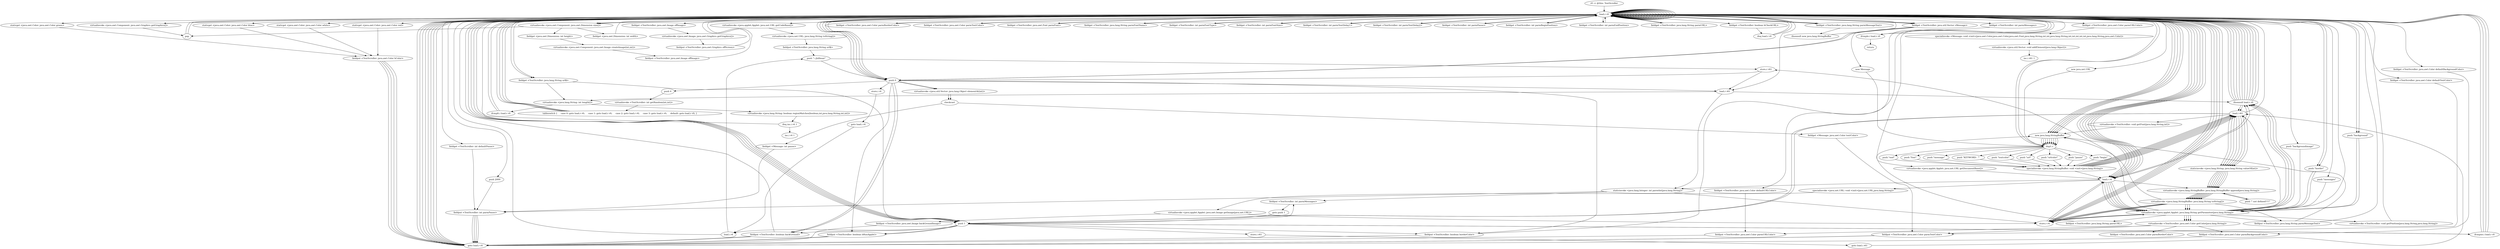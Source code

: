 digraph "" {
    "r0 := @this: TextScroller"
    "load.r r0"
    "r0 := @this: TextScroller"->"load.r r0";
    "virtualinvoke <java.awt.Component: java.awt.Graphics getGraphics()>"
    "load.r r0"->"virtualinvoke <java.awt.Component: java.awt.Graphics getGraphics()>";
    "pop"
    "virtualinvoke <java.awt.Component: java.awt.Graphics getGraphics()>"->"pop";
    "pop"->"load.r r0";
    "virtualinvoke <java.awt.Component: java.awt.Dimension size()>"
    "load.r r0"->"virtualinvoke <java.awt.Component: java.awt.Dimension size()>";
    "virtualinvoke <java.awt.Component: java.awt.Dimension size()>"->"pop";
    "pop"->"load.r r0";
    "load.r r0"->"load.r r0";
    "load.r r0"->"load.r r0";
    "load.r r0"->"virtualinvoke <java.awt.Component: java.awt.Dimension size()>";
    "fieldget <java.awt.Dimension: int width>"
    "virtualinvoke <java.awt.Component: java.awt.Dimension size()>"->"fieldget <java.awt.Dimension: int width>";
    "fieldget <java.awt.Dimension: int width>"->"load.r r0";
    "load.r r0"->"virtualinvoke <java.awt.Component: java.awt.Dimension size()>";
    "fieldget <java.awt.Dimension: int height>"
    "virtualinvoke <java.awt.Component: java.awt.Dimension size()>"->"fieldget <java.awt.Dimension: int height>";
    "virtualinvoke <java.awt.Component: java.awt.Image createImage(int,int)>"
    "fieldget <java.awt.Dimension: int height>"->"virtualinvoke <java.awt.Component: java.awt.Image createImage(int,int)>";
    "fieldput <TextScroller: java.awt.Image offImage>"
    "virtualinvoke <java.awt.Component: java.awt.Image createImage(int,int)>"->"fieldput <TextScroller: java.awt.Image offImage>";
    "fieldput <TextScroller: java.awt.Image offImage>"->"load.r r0";
    "load.r r0"->"load.r r0";
    "fieldget <TextScroller: java.awt.Image offImage>"
    "load.r r0"->"fieldget <TextScroller: java.awt.Image offImage>";
    "virtualinvoke <java.awt.Image: java.awt.Graphics getGraphics()>"
    "fieldget <TextScroller: java.awt.Image offImage>"->"virtualinvoke <java.awt.Image: java.awt.Graphics getGraphics()>";
    "fieldput <TextScroller: java.awt.Graphics offScreen>"
    "virtualinvoke <java.awt.Image: java.awt.Graphics getGraphics()>"->"fieldput <TextScroller: java.awt.Graphics offScreen>";
    "fieldput <TextScroller: java.awt.Graphics offScreen>"->"load.r r0";
    "fieldget <TextScroller: boolean bCheckURL>"
    "load.r r0"->"fieldget <TextScroller: boolean bCheckURL>";
    "ifeq load.r r0"
    "fieldget <TextScroller: boolean bCheckURL>"->"ifeq load.r r0";
    "ifeq load.r r0"->"load.r r0";
    "load.r r0"->"load.r r0";
    "virtualinvoke <java.applet.Applet: java.net.URL getCodeBase()>"
    "load.r r0"->"virtualinvoke <java.applet.Applet: java.net.URL getCodeBase()>";
    "virtualinvoke <java.net.URL: java.lang.String toString()>"
    "virtualinvoke <java.applet.Applet: java.net.URL getCodeBase()>"->"virtualinvoke <java.net.URL: java.lang.String toString()>";
    "fieldput <TextScroller: java.lang.String url$>"
    "virtualinvoke <java.net.URL: java.lang.String toString()>"->"fieldput <TextScroller: java.lang.String url$>";
    "push \"~jhillman\""
    "fieldput <TextScroller: java.lang.String url$>"->"push \"~jhillman\"";
    "store.r r61"
    "push \"~jhillman\""->"store.r r61";
    "push 0"
    "store.r r61"->"push 0";
    "store.i r4"
    "push 0"->"store.i r4";
    "goto load.i r4"
    "store.i r4"->"goto load.i r4";
    "load.i r4"
    "goto load.i r4"->"load.i r4";
    "load.i r4"->"load.r r0";
    "fieldget <TextScroller: java.lang.String url$>"
    "load.r r0"->"fieldget <TextScroller: java.lang.String url$>";
    "virtualinvoke <java.lang.String: int length()>"
    "fieldget <TextScroller: java.lang.String url$>"->"virtualinvoke <java.lang.String: int length()>";
    "ifcmplt.i load.r r0"
    "virtualinvoke <java.lang.String: int length()>"->"ifcmplt.i load.r r0";
    "ifcmplt.i load.r r0"->"load.r r0";
    "load.r r0"->"push 0";
    "fieldput <TextScroller: boolean bRunApplet>"
    "push 0"->"fieldput <TextScroller: boolean bRunApplet>";
    "goto load.r r0"
    "fieldput <TextScroller: boolean bRunApplet>"->"goto load.r r0";
    "goto load.r r0"->"load.r r0";
    "load.r r0"->"push 0";
    "push 4"
    "push 0"->"push 4";
    "virtualinvoke <TextScroller: int getRandom(int,int)>"
    "push 4"->"virtualinvoke <TextScroller: int getRandom(int,int)>";
    "tableswitch {     case 0: goto load.r r0;     case 1: goto load.r r0;     case 2: goto load.r r0;     case 3: goto load.r r0;     default: goto load.r r0; }"
    "virtualinvoke <TextScroller: int getRandom(int,int)>"->"tableswitch {     case 0: goto load.r r0;     case 1: goto load.r r0;     case 2: goto load.r r0;     case 3: goto load.r r0;     default: goto load.r r0; }";
    "tableswitch {     case 0: goto load.r r0;     case 1: goto load.r r0;     case 2: goto load.r r0;     case 3: goto load.r r0;     default: goto load.r r0; }"->"load.r r0";
    "staticget <java.awt.Color: java.awt.Color red>"
    "load.r r0"->"staticget <java.awt.Color: java.awt.Color red>";
    "fieldput <TextScroller: java.awt.Color hColor>"
    "staticget <java.awt.Color: java.awt.Color red>"->"fieldput <TextScroller: java.awt.Color hColor>";
    "fieldput <TextScroller: java.awt.Color hColor>"->"goto load.r r0";
    "goto load.r r0"->"load.r r0";
    "push \"messages\""
    "load.r r0"->"push \"messages\"";
    "virtualinvoke <java.applet.Applet: java.lang.String getParameter(java.lang.String)>"
    "push \"messages\""->"virtualinvoke <java.applet.Applet: java.lang.String getParameter(java.lang.String)>";
    "virtualinvoke <java.applet.Applet: java.lang.String getParameter(java.lang.String)>"->"store.r r61";
    "load.r r61"
    "store.r r61"->"load.r r61";
    "ifnonnull load.r r0"
    "load.r r61"->"ifnonnull load.r r0";
    "ifnonnull load.r r0"->"load.r r0";
    "push 1"
    "load.r r0"->"push 1";
    "fieldput <TextScroller: int parmMessages>"
    "push 1"->"fieldput <TextScroller: int parmMessages>";
    "goto push 1"
    "fieldput <TextScroller: int parmMessages>"->"goto push 1";
    "goto push 1"->"push 1";
    "store.i r61"
    "push 1"->"store.i r61";
    "goto load.i r61"
    "store.i r61"->"goto load.i r61";
    "load.i r61"
    "goto load.i r61"->"load.i r61";
    "load.i r61"->"load.r r0";
    "fieldget <TextScroller: int parmMessages>"
    "load.r r0"->"fieldget <TextScroller: int parmMessages>";
    "ifcmple.i load.r r0"
    "fieldget <TextScroller: int parmMessages>"->"ifcmple.i load.r r0";
    "return"
    "ifcmple.i load.r r0"->"return";
    "ifcmple.i load.r r0"->"load.r r0";
    "push \"background\""
    "load.r r0"->"push \"background\"";
    "push \"background\""->"virtualinvoke <java.applet.Applet: java.lang.String getParameter(java.lang.String)>";
    "virtualinvoke <java.applet.Applet: java.lang.String getParameter(java.lang.String)>"->"ifnonnull load.r r0";
    "ifnonnull load.r r0"->"load.r r0";
    "load.r r0"->"load.r r0";
    "fieldget <TextScroller: java.awt.Color defaultBackgroundColor>"
    "load.r r0"->"fieldget <TextScroller: java.awt.Color defaultBackgroundColor>";
    "fieldput <TextScroller: java.awt.Color parmBackgroundColor>"
    "fieldget <TextScroller: java.awt.Color defaultBackgroundColor>"->"fieldput <TextScroller: java.awt.Color parmBackgroundColor>";
    "fieldput <TextScroller: java.awt.Color parmBackgroundColor>"->"goto load.r r0";
    "goto load.r r0"->"load.r r0";
    "push \"backgroundimage\""
    "load.r r0"->"push \"backgroundimage\"";
    "push \"backgroundimage\""->"virtualinvoke <java.applet.Applet: java.lang.String getParameter(java.lang.String)>";
    "store.r r4"
    "virtualinvoke <java.applet.Applet: java.lang.String getParameter(java.lang.String)>"->"store.r r4";
    "load.r r4"
    "store.r r4"->"load.r r4";
    "load.r r4"->"ifnonnull load.r r0";
    "ifnonnull load.r r0"->"load.r r0";
    "load.r r0"->"push 0";
    "fieldput <TextScroller: boolean backGround>"
    "push 0"->"fieldput <TextScroller: boolean backGround>";
    "fieldput <TextScroller: boolean backGround>"->"goto load.r r0";
    "goto load.r r0"->"load.r r0";
    "push \"border\""
    "load.r r0"->"push \"border\"";
    "push \"border\""->"virtualinvoke <java.applet.Applet: java.lang.String getParameter(java.lang.String)>";
    "virtualinvoke <java.applet.Applet: java.lang.String getParameter(java.lang.String)>"->"ifnonnull load.r r0";
    "ifnonnull load.r r0"->"load.r r0";
    "load.r r0"->"push 0";
    "fieldput <TextScroller: boolean borderColor>"
    "push 0"->"fieldput <TextScroller: boolean borderColor>";
    "fieldput <TextScroller: boolean borderColor>"->"goto load.r r0";
    "goto load.r r0"->"load.r r0";
    "load.r r0"->"load.r r0";
    "new java.lang.StringBuffer"
    "load.r r0"->"new java.lang.StringBuffer";
    "dup1.r"
    "new java.lang.StringBuffer"->"dup1.r";
    "push \"font\""
    "dup1.r"->"push \"font\"";
    "specialinvoke <java.lang.StringBuffer: void <init>(java.lang.String)>"
    "push \"font\""->"specialinvoke <java.lang.StringBuffer: void <init>(java.lang.String)>";
    "specialinvoke <java.lang.StringBuffer: void <init>(java.lang.String)>"->"load.i r61";
    "staticinvoke <java.lang.String: java.lang.String valueOf(int)>"
    "load.i r61"->"staticinvoke <java.lang.String: java.lang.String valueOf(int)>";
    "virtualinvoke <java.lang.StringBuffer: java.lang.StringBuffer append(java.lang.String)>"
    "staticinvoke <java.lang.String: java.lang.String valueOf(int)>"->"virtualinvoke <java.lang.StringBuffer: java.lang.StringBuffer append(java.lang.String)>";
    "virtualinvoke <java.lang.StringBuffer: java.lang.String toString()>"
    "virtualinvoke <java.lang.StringBuffer: java.lang.StringBuffer append(java.lang.String)>"->"virtualinvoke <java.lang.StringBuffer: java.lang.String toString()>";
    "virtualinvoke <java.lang.StringBuffer: java.lang.String toString()>"->"virtualinvoke <java.applet.Applet: java.lang.String getParameter(java.lang.String)>";
    "virtualinvoke <java.applet.Applet: java.lang.String getParameter(java.lang.String)>"->"load.i r61";
    "virtualinvoke <TextScroller: void getFont(java.lang.String,int)>"
    "load.i r61"->"virtualinvoke <TextScroller: void getFont(java.lang.String,int)>";
    "virtualinvoke <TextScroller: void getFont(java.lang.String,int)>"->"new java.lang.StringBuffer";
    "new java.lang.StringBuffer"->"dup1.r";
    "push \"message\""
    "dup1.r"->"push \"message\"";
    "push \"message\""->"specialinvoke <java.lang.StringBuffer: void <init>(java.lang.String)>";
    "specialinvoke <java.lang.StringBuffer: void <init>(java.lang.String)>"->"load.i r61";
    "load.i r61"->"staticinvoke <java.lang.String: java.lang.String valueOf(int)>";
    "staticinvoke <java.lang.String: java.lang.String valueOf(int)>"->"virtualinvoke <java.lang.StringBuffer: java.lang.StringBuffer append(java.lang.String)>";
    "virtualinvoke <java.lang.StringBuffer: java.lang.StringBuffer append(java.lang.String)>"->"virtualinvoke <java.lang.StringBuffer: java.lang.String toString()>";
    "virtualinvoke <java.lang.StringBuffer: java.lang.String toString()>"->"store.r r4";
    "store.r r4"->"load.r r0";
    "load.r r0"->"load.r r0";
    "load.r r0"->"load.r r4";
    "load.r r4"->"virtualinvoke <java.applet.Applet: java.lang.String getParameter(java.lang.String)>";
    "fieldput <TextScroller: java.lang.String parmMessageText>"
    "virtualinvoke <java.applet.Applet: java.lang.String getParameter(java.lang.String)>"->"fieldput <TextScroller: java.lang.String parmMessageText>";
    "fieldput <TextScroller: java.lang.String parmMessageText>"->"load.r r0";
    "fieldget <TextScroller: java.lang.String parmMessageText>"
    "load.r r0"->"fieldget <TextScroller: java.lang.String parmMessageText>";
    "ifnonnull new java.lang.StringBuffer"
    "fieldget <TextScroller: java.lang.String parmMessageText>"->"ifnonnull new java.lang.StringBuffer";
    "ifnonnull new java.lang.StringBuffer"->"load.r r0";
    "load.r r0"->"new java.lang.StringBuffer";
    "new java.lang.StringBuffer"->"dup1.r";
    "push \"KEYWORD:  \'\""
    "dup1.r"->"push \"KEYWORD:  \'\"";
    "push \"KEYWORD:  \'\""->"specialinvoke <java.lang.StringBuffer: void <init>(java.lang.String)>";
    "specialinvoke <java.lang.StringBuffer: void <init>(java.lang.String)>"->"load.r r4";
    "load.r r4"->"virtualinvoke <java.lang.StringBuffer: java.lang.StringBuffer append(java.lang.String)>";
    "push \"\' not defined!!!!\""
    "virtualinvoke <java.lang.StringBuffer: java.lang.StringBuffer append(java.lang.String)>"->"push \"\' not defined!!!!\"";
    "push \"\' not defined!!!!\""->"virtualinvoke <java.lang.StringBuffer: java.lang.StringBuffer append(java.lang.String)>";
    "virtualinvoke <java.lang.StringBuffer: java.lang.StringBuffer append(java.lang.String)>"->"virtualinvoke <java.lang.StringBuffer: java.lang.String toString()>";
    "virtualinvoke <java.lang.StringBuffer: java.lang.String toString()>"->"fieldput <TextScroller: java.lang.String parmMessageText>";
    "fieldput <TextScroller: java.lang.String parmMessageText>"->"new java.lang.StringBuffer";
    "new java.lang.StringBuffer"->"dup1.r";
    "push \"textcolor\""
    "dup1.r"->"push \"textcolor\"";
    "push \"textcolor\""->"specialinvoke <java.lang.StringBuffer: void <init>(java.lang.String)>";
    "specialinvoke <java.lang.StringBuffer: void <init>(java.lang.String)>"->"load.i r61";
    "load.i r61"->"staticinvoke <java.lang.String: java.lang.String valueOf(int)>";
    "staticinvoke <java.lang.String: java.lang.String valueOf(int)>"->"virtualinvoke <java.lang.StringBuffer: java.lang.StringBuffer append(java.lang.String)>";
    "virtualinvoke <java.lang.StringBuffer: java.lang.StringBuffer append(java.lang.String)>"->"virtualinvoke <java.lang.StringBuffer: java.lang.String toString()>";
    "virtualinvoke <java.lang.StringBuffer: java.lang.String toString()>"->"store.r r4";
    "store.r r4"->"load.r r0";
    "load.r r0"->"load.r r4";
    "load.r r4"->"virtualinvoke <java.applet.Applet: java.lang.String getParameter(java.lang.String)>";
    "virtualinvoke <java.applet.Applet: java.lang.String getParameter(java.lang.String)>"->"ifnonnull load.r r0";
    "ifnonnull load.r r0"->"load.i r61";
    "load.i r61"->"push 1";
    "ifcmpne.i load.r r0"
    "push 1"->"ifcmpne.i load.r r0";
    "ifcmpne.i load.r r0"->"load.r r0";
    "load.r r0"->"load.r r0";
    "fieldget <TextScroller: java.awt.Color defaultTextColor>"
    "load.r r0"->"fieldget <TextScroller: java.awt.Color defaultTextColor>";
    "fieldput <TextScroller: java.awt.Color parmTextColor>"
    "fieldget <TextScroller: java.awt.Color defaultTextColor>"->"fieldput <TextScroller: java.awt.Color parmTextColor>";
    "fieldput <TextScroller: java.awt.Color parmTextColor>"->"goto load.r r0";
    "goto load.r r0"->"load.r r0";
    "load.r r0"->"load.r r0";
    "load.r r0"->"new java.lang.StringBuffer";
    "new java.lang.StringBuffer"->"dup1.r";
    "push \"url\""
    "dup1.r"->"push \"url\"";
    "push \"url\""->"specialinvoke <java.lang.StringBuffer: void <init>(java.lang.String)>";
    "specialinvoke <java.lang.StringBuffer: void <init>(java.lang.String)>"->"load.i r61";
    "load.i r61"->"staticinvoke <java.lang.String: java.lang.String valueOf(int)>";
    "staticinvoke <java.lang.String: java.lang.String valueOf(int)>"->"virtualinvoke <java.lang.StringBuffer: java.lang.StringBuffer append(java.lang.String)>";
    "virtualinvoke <java.lang.StringBuffer: java.lang.StringBuffer append(java.lang.String)>"->"virtualinvoke <java.lang.StringBuffer: java.lang.String toString()>";
    "virtualinvoke <java.lang.StringBuffer: java.lang.String toString()>"->"virtualinvoke <java.applet.Applet: java.lang.String getParameter(java.lang.String)>";
    "fieldput <TextScroller: java.lang.String parmURL>"
    "virtualinvoke <java.applet.Applet: java.lang.String getParameter(java.lang.String)>"->"fieldput <TextScroller: java.lang.String parmURL>";
    "fieldput <TextScroller: java.lang.String parmURL>"->"new java.lang.StringBuffer";
    "new java.lang.StringBuffer"->"dup1.r";
    "push \"urlcolor\""
    "dup1.r"->"push \"urlcolor\"";
    "push \"urlcolor\""->"specialinvoke <java.lang.StringBuffer: void <init>(java.lang.String)>";
    "specialinvoke <java.lang.StringBuffer: void <init>(java.lang.String)>"->"load.i r61";
    "load.i r61"->"staticinvoke <java.lang.String: java.lang.String valueOf(int)>";
    "staticinvoke <java.lang.String: java.lang.String valueOf(int)>"->"virtualinvoke <java.lang.StringBuffer: java.lang.StringBuffer append(java.lang.String)>";
    "virtualinvoke <java.lang.StringBuffer: java.lang.StringBuffer append(java.lang.String)>"->"virtualinvoke <java.lang.StringBuffer: java.lang.String toString()>";
    "virtualinvoke <java.lang.StringBuffer: java.lang.String toString()>"->"store.r r4";
    "store.r r4"->"load.r r0";
    "load.r r0"->"load.r r4";
    "load.r r4"->"virtualinvoke <java.applet.Applet: java.lang.String getParameter(java.lang.String)>";
    "virtualinvoke <java.applet.Applet: java.lang.String getParameter(java.lang.String)>"->"ifnonnull load.r r0";
    "ifnonnull load.r r0"->"load.r r0";
    "load.r r0"->"load.r r0";
    "fieldget <TextScroller: java.awt.Color defaultURLColor>"
    "load.r r0"->"fieldget <TextScroller: java.awt.Color defaultURLColor>";
    "fieldput <TextScroller: java.awt.Color parmURLColor>"
    "fieldget <TextScroller: java.awt.Color defaultURLColor>"->"fieldput <TextScroller: java.awt.Color parmURLColor>";
    "fieldput <TextScroller: java.awt.Color parmURLColor>"->"goto load.r r0";
    "goto load.r r0"->"load.r r0";
    "load.r r0"->"new java.lang.StringBuffer";
    "new java.lang.StringBuffer"->"dup1.r";
    "push \"pause\""
    "dup1.r"->"push \"pause\"";
    "push \"pause\""->"specialinvoke <java.lang.StringBuffer: void <init>(java.lang.String)>";
    "specialinvoke <java.lang.StringBuffer: void <init>(java.lang.String)>"->"load.i r61";
    "load.i r61"->"staticinvoke <java.lang.String: java.lang.String valueOf(int)>";
    "staticinvoke <java.lang.String: java.lang.String valueOf(int)>"->"virtualinvoke <java.lang.StringBuffer: java.lang.StringBuffer append(java.lang.String)>";
    "virtualinvoke <java.lang.StringBuffer: java.lang.StringBuffer append(java.lang.String)>"->"virtualinvoke <java.lang.StringBuffer: java.lang.String toString()>";
    "virtualinvoke <java.lang.StringBuffer: java.lang.String toString()>"->"virtualinvoke <java.applet.Applet: java.lang.String getParameter(java.lang.String)>";
    "virtualinvoke <java.applet.Applet: java.lang.String getParameter(java.lang.String)>"->"store.r r4";
    "store.r r4"->"load.r r4";
    "load.r r4"->"ifnonnull load.r r0";
    "ifnonnull load.r r0"->"load.i r61";
    "load.i r61"->"push 1";
    "push 1"->"ifcmpne.i load.r r0";
    "ifcmpne.i load.r r0"->"load.r r0";
    "load.r r0"->"load.r r0";
    "fieldget <TextScroller: int defaultPause>"
    "load.r r0"->"fieldget <TextScroller: int defaultPause>";
    "fieldput <TextScroller: int parmPause>"
    "fieldget <TextScroller: int defaultPause>"->"fieldput <TextScroller: int parmPause>";
    "fieldput <TextScroller: int parmPause>"->"goto load.r r0";
    "goto load.r r0"->"load.r r0";
    "load.r r0"->"load.r r0";
    "load.r r0"->"new java.lang.StringBuffer";
    "new java.lang.StringBuffer"->"dup1.r";
    "push \"begin\""
    "dup1.r"->"push \"begin\"";
    "push \"begin\""->"specialinvoke <java.lang.StringBuffer: void <init>(java.lang.String)>";
    "specialinvoke <java.lang.StringBuffer: void <init>(java.lang.String)>"->"load.i r61";
    "load.i r61"->"staticinvoke <java.lang.String: java.lang.String valueOf(int)>";
    "staticinvoke <java.lang.String: java.lang.String valueOf(int)>"->"virtualinvoke <java.lang.StringBuffer: java.lang.StringBuffer append(java.lang.String)>";
    "virtualinvoke <java.lang.StringBuffer: java.lang.StringBuffer append(java.lang.String)>"->"virtualinvoke <java.lang.StringBuffer: java.lang.String toString()>";
    "virtualinvoke <java.lang.StringBuffer: java.lang.String toString()>"->"new java.lang.StringBuffer";
    "new java.lang.StringBuffer"->"dup1.r";
    "push \"end\""
    "dup1.r"->"push \"end\"";
    "push \"end\""->"specialinvoke <java.lang.StringBuffer: void <init>(java.lang.String)>";
    "specialinvoke <java.lang.StringBuffer: void <init>(java.lang.String)>"->"load.i r61";
    "load.i r61"->"staticinvoke <java.lang.String: java.lang.String valueOf(int)>";
    "staticinvoke <java.lang.String: java.lang.String valueOf(int)>"->"virtualinvoke <java.lang.StringBuffer: java.lang.StringBuffer append(java.lang.String)>";
    "virtualinvoke <java.lang.StringBuffer: java.lang.StringBuffer append(java.lang.String)>"->"virtualinvoke <java.lang.StringBuffer: java.lang.String toString()>";
    "virtualinvoke <java.lang.StringBuffer: java.lang.String toString()>"->"store.r r4";
    "store.r r4"->"virtualinvoke <java.applet.Applet: java.lang.String getParameter(java.lang.String)>";
    "virtualinvoke <java.applet.Applet: java.lang.String getParameter(java.lang.String)>"->"load.r r0";
    "load.r r0"->"load.r r4";
    "load.r r4"->"virtualinvoke <java.applet.Applet: java.lang.String getParameter(java.lang.String)>";
    "virtualinvoke <TextScroller: void getPosition(java.lang.String,java.lang.String)>"
    "virtualinvoke <java.applet.Applet: java.lang.String getParameter(java.lang.String)>"->"virtualinvoke <TextScroller: void getPosition(java.lang.String,java.lang.String)>";
    "virtualinvoke <TextScroller: void getPosition(java.lang.String,java.lang.String)>"->"load.r r0";
    "fieldget <TextScroller: java.util.Vector vMessage>"
    "load.r r0"->"fieldget <TextScroller: java.util.Vector vMessage>";
    "new Message"
    "fieldget <TextScroller: java.util.Vector vMessage>"->"new Message";
    "new Message"->"dup1.r";
    "dup1.r"->"load.r r0";
    "fieldget <TextScroller: java.awt.Color parmBorderColor>"
    "load.r r0"->"fieldget <TextScroller: java.awt.Color parmBorderColor>";
    "fieldget <TextScroller: java.awt.Color parmBorderColor>"->"load.r r0";
    "fieldget <TextScroller: java.awt.Color parmTextColor>"
    "load.r r0"->"fieldget <TextScroller: java.awt.Color parmTextColor>";
    "fieldget <TextScroller: java.awt.Color parmTextColor>"->"load.r r0";
    "fieldget <TextScroller: java.awt.Font parmFont>"
    "load.r r0"->"fieldget <TextScroller: java.awt.Font parmFont>";
    "fieldget <TextScroller: java.awt.Font parmFont>"->"load.r r0";
    "fieldget <TextScroller: java.lang.String parmFontName>"
    "load.r r0"->"fieldget <TextScroller: java.lang.String parmFontName>";
    "fieldget <TextScroller: java.lang.String parmFontName>"->"load.r r0";
    "fieldget <TextScroller: int parmFontType>"
    "load.r r0"->"fieldget <TextScroller: int parmFontType>";
    "fieldget <TextScroller: int parmFontType>"->"load.r r0";
    "fieldget <TextScroller: int parmFontSize>"
    "load.r r0"->"fieldget <TextScroller: int parmFontSize>";
    "fieldget <TextScroller: int parmFontSize>"->"load.r r0";
    "load.r r0"->"fieldget <TextScroller: java.lang.String parmMessageText>";
    "fieldget <TextScroller: java.lang.String parmMessageText>"->"load.r r0";
    "fieldget <TextScroller: int parmTextDelay1>"
    "load.r r0"->"fieldget <TextScroller: int parmTextDelay1>";
    "fieldget <TextScroller: int parmTextDelay1>"->"load.r r0";
    "fieldget <TextScroller: int parmTextDelay2>"
    "load.r r0"->"fieldget <TextScroller: int parmTextDelay2>";
    "fieldget <TextScroller: int parmTextDelay2>"->"load.r r0";
    "fieldget <TextScroller: int parmPause>"
    "load.r r0"->"fieldget <TextScroller: int parmPause>";
    "fieldget <TextScroller: int parmPause>"->"load.r r0";
    "fieldget <TextScroller: int parmBeginPosition>"
    "load.r r0"->"fieldget <TextScroller: int parmBeginPosition>";
    "fieldget <TextScroller: int parmBeginPosition>"->"load.r r0";
    "fieldget <TextScroller: int parmEndPosition>"
    "load.r r0"->"fieldget <TextScroller: int parmEndPosition>";
    "fieldget <TextScroller: int parmEndPosition>"->"load.r r0";
    "fieldget <TextScroller: java.lang.String parmURL>"
    "load.r r0"->"fieldget <TextScroller: java.lang.String parmURL>";
    "fieldget <TextScroller: java.lang.String parmURL>"->"load.r r0";
    "fieldget <TextScroller: java.awt.Color parmURLColor>"
    "load.r r0"->"fieldget <TextScroller: java.awt.Color parmURLColor>";
    "specialinvoke <Message: void <init>(java.awt.Color,java.awt.Color,java.awt.Font,java.lang.String,int,int,java.lang.String,int,int,int,int,int,java.lang.String,java.awt.Color)>"
    "fieldget <TextScroller: java.awt.Color parmURLColor>"->"specialinvoke <Message: void <init>(java.awt.Color,java.awt.Color,java.awt.Font,java.lang.String,int,int,java.lang.String,int,int,int,int,int,java.lang.String,java.awt.Color)>";
    "virtualinvoke <java.util.Vector: void addElement(java.lang.Object)>"
    "specialinvoke <Message: void <init>(java.awt.Color,java.awt.Color,java.awt.Font,java.lang.String,int,int,java.lang.String,int,int,int,int,int,java.lang.String,java.awt.Color)>"->"virtualinvoke <java.util.Vector: void addElement(java.lang.Object)>";
    "inc.i r61 1"
    "virtualinvoke <java.util.Vector: void addElement(java.lang.Object)>"->"inc.i r61 1";
    "ifcmpne.i load.r r0"->"load.r r0";
    "load.r r0"->"load.r r0";
    "load.r r0"->"fieldget <TextScroller: java.util.Vector vMessage>";
    "fieldget <TextScroller: java.util.Vector vMessage>"->"push 0";
    "virtualinvoke <java.util.Vector: java.lang.Object elementAt(int)>"
    "push 0"->"virtualinvoke <java.util.Vector: java.lang.Object elementAt(int)>";
    "checkcast"
    "virtualinvoke <java.util.Vector: java.lang.Object elementAt(int)>"->"checkcast";
    "fieldget <Message: int pause>"
    "checkcast"->"fieldget <Message: int pause>";
    "fieldget <Message: int pause>"->"fieldput <TextScroller: int parmPause>";
    "fieldput <TextScroller: int parmPause>"->"goto load.r r0";
    "ifnonnull load.r r0"->"load.r r0";
    "load.r r0"->"load.r r4";
    "staticinvoke <java.lang.Integer: int parseInt(java.lang.String)>"
    "load.r r4"->"staticinvoke <java.lang.Integer: int parseInt(java.lang.String)>";
    "staticinvoke <java.lang.Integer: int parseInt(java.lang.String)>"->"fieldput <TextScroller: int parmPause>";
    "fieldput <TextScroller: int parmPause>"->"goto load.r r0";
    "staticinvoke <java.lang.Integer: int parseInt(java.lang.String)>"->"store.r r4";
    "store.r r4"->"load.r r0";
    "push 2000"
    "load.r r0"->"push 2000";
    "push 2000"->"fieldput <TextScroller: int parmPause>";
    "fieldput <TextScroller: int parmPause>"->"goto load.r r0";
    "ifnonnull load.r r0"->"load.r r0";
    "load.r r0"->"load.r r0";
    "load.r r0"->"load.r r0";
    "load.r r0"->"load.r r4";
    "load.r r4"->"virtualinvoke <java.applet.Applet: java.lang.String getParameter(java.lang.String)>";
    "virtualinvoke <TextScroller: java.awt.Color getColor(java.lang.String)>"
    "virtualinvoke <java.applet.Applet: java.lang.String getParameter(java.lang.String)>"->"virtualinvoke <TextScroller: java.awt.Color getColor(java.lang.String)>";
    "virtualinvoke <TextScroller: java.awt.Color getColor(java.lang.String)>"->"fieldput <TextScroller: java.awt.Color parmURLColor>";
    "ifcmpne.i load.r r0"->"load.r r0";
    "load.r r0"->"load.r r0";
    "load.r r0"->"fieldget <TextScroller: java.util.Vector vMessage>";
    "fieldget <TextScroller: java.util.Vector vMessage>"->"push 0";
    "push 0"->"virtualinvoke <java.util.Vector: java.lang.Object elementAt(int)>";
    "virtualinvoke <java.util.Vector: java.lang.Object elementAt(int)>"->"checkcast";
    "fieldget <Message: java.awt.Color textColor>"
    "checkcast"->"fieldget <Message: java.awt.Color textColor>";
    "fieldget <Message: java.awt.Color textColor>"->"fieldput <TextScroller: java.awt.Color parmTextColor>";
    "fieldput <TextScroller: java.awt.Color parmTextColor>"->"goto load.r r0";
    "ifnonnull load.r r0"->"load.r r0";
    "load.r r0"->"load.r r0";
    "load.r r0"->"load.r r0";
    "load.r r0"->"load.r r4";
    "load.r r4"->"virtualinvoke <java.applet.Applet: java.lang.String getParameter(java.lang.String)>";
    "virtualinvoke <java.applet.Applet: java.lang.String getParameter(java.lang.String)>"->"virtualinvoke <TextScroller: java.awt.Color getColor(java.lang.String)>";
    "virtualinvoke <TextScroller: java.awt.Color getColor(java.lang.String)>"->"fieldput <TextScroller: java.awt.Color parmTextColor>";
    "ifnonnull load.r r0"->"load.r r0";
    "load.r r0"->"push 1";
    "push 1"->"fieldput <TextScroller: boolean borderColor>";
    "fieldput <TextScroller: boolean borderColor>"->"load.r r0";
    "load.r r0"->"load.r r0";
    "load.r r0"->"load.r r0";
    "load.r r0"->"push \"border\"";
    "push \"border\""->"virtualinvoke <java.applet.Applet: java.lang.String getParameter(java.lang.String)>";
    "virtualinvoke <java.applet.Applet: java.lang.String getParameter(java.lang.String)>"->"virtualinvoke <TextScroller: java.awt.Color getColor(java.lang.String)>";
    "fieldput <TextScroller: java.awt.Color parmBorderColor>"
    "virtualinvoke <TextScroller: java.awt.Color getColor(java.lang.String)>"->"fieldput <TextScroller: java.awt.Color parmBorderColor>";
    "ifnonnull load.r r0"->"load.r r0";
    "load.r r0"->"push 1";
    "push 1"->"fieldput <TextScroller: boolean backGround>";
    "fieldput <TextScroller: boolean backGround>"->"load.r r0";
    "load.r r0"->"load.r r0";
    "new java.net.URL"
    "load.r r0"->"new java.net.URL";
    "new java.net.URL"->"dup1.r";
    "dup1.r"->"load.r r0";
    "virtualinvoke <java.applet.Applet: java.net.URL getDocumentBase()>"
    "load.r r0"->"virtualinvoke <java.applet.Applet: java.net.URL getDocumentBase()>";
    "virtualinvoke <java.applet.Applet: java.net.URL getDocumentBase()>"->"load.r r4";
    "specialinvoke <java.net.URL: void <init>(java.net.URL,java.lang.String)>"
    "load.r r4"->"specialinvoke <java.net.URL: void <init>(java.net.URL,java.lang.String)>";
    "virtualinvoke <java.applet.Applet: java.awt.Image getImage(java.net.URL)>"
    "specialinvoke <java.net.URL: void <init>(java.net.URL,java.lang.String)>"->"virtualinvoke <java.applet.Applet: java.awt.Image getImage(java.net.URL)>";
    "fieldput <TextScroller: java.awt.Image backGroundImage>"
    "virtualinvoke <java.applet.Applet: java.awt.Image getImage(java.net.URL)>"->"fieldput <TextScroller: java.awt.Image backGroundImage>";
    "fieldput <TextScroller: java.awt.Image backGroundImage>"->"goto load.r r0";
    "virtualinvoke <java.applet.Applet: java.awt.Image getImage(java.net.URL)>"->"store.r r4";
    "store.r r4"->"load.r r0";
    "load.r r0"->"push 0";
    "push 0"->"fieldput <TextScroller: boolean backGround>";
    "fieldput <TextScroller: boolean backGround>"->"goto load.r r0";
    "ifnonnull load.r r0"->"load.r r0";
    "load.r r0"->"load.r r0";
    "load.r r0"->"load.r r0";
    "load.r r0"->"push \"background\"";
    "push \"background\""->"virtualinvoke <java.applet.Applet: java.lang.String getParameter(java.lang.String)>";
    "virtualinvoke <java.applet.Applet: java.lang.String getParameter(java.lang.String)>"->"virtualinvoke <TextScroller: java.awt.Color getColor(java.lang.String)>";
    "virtualinvoke <TextScroller: java.awt.Color getColor(java.lang.String)>"->"fieldput <TextScroller: java.awt.Color parmBackgroundColor>";
    "ifnonnull load.r r0"->"load.r r0";
    "load.r r0"->"load.r r61";
    "load.r r61"->"staticinvoke <java.lang.Integer: int parseInt(java.lang.String)>";
    "staticinvoke <java.lang.Integer: int parseInt(java.lang.String)>"->"fieldput <TextScroller: int parmMessages>";
    "tableswitch {     case 0: goto load.r r0;     case 1: goto load.r r0;     case 2: goto load.r r0;     case 3: goto load.r r0;     default: goto load.r r0; }"->"load.r r0";
    "staticget <java.awt.Color: java.awt.Color green>"
    "load.r r0"->"staticget <java.awt.Color: java.awt.Color green>";
    "staticget <java.awt.Color: java.awt.Color green>"->"fieldput <TextScroller: java.awt.Color hColor>";
    "fieldput <TextScroller: java.awt.Color hColor>"->"goto load.r r0";
    "tableswitch {     case 0: goto load.r r0;     case 1: goto load.r r0;     case 2: goto load.r r0;     case 3: goto load.r r0;     default: goto load.r r0; }"->"load.r r0";
    "staticget <java.awt.Color: java.awt.Color blue>"
    "load.r r0"->"staticget <java.awt.Color: java.awt.Color blue>";
    "staticget <java.awt.Color: java.awt.Color blue>"->"fieldput <TextScroller: java.awt.Color hColor>";
    "fieldput <TextScroller: java.awt.Color hColor>"->"goto load.r r0";
    "tableswitch {     case 0: goto load.r r0;     case 1: goto load.r r0;     case 2: goto load.r r0;     case 3: goto load.r r0;     default: goto load.r r0; }"->"load.r r0";
    "staticget <java.awt.Color: java.awt.Color white>"
    "load.r r0"->"staticget <java.awt.Color: java.awt.Color white>";
    "staticget <java.awt.Color: java.awt.Color white>"->"fieldput <TextScroller: java.awt.Color hColor>";
    "fieldput <TextScroller: java.awt.Color hColor>"->"goto load.r r0";
    "ifcmplt.i load.r r0"->"load.r r0";
    "load.r r0"->"fieldget <TextScroller: java.lang.String url$>";
    "fieldget <TextScroller: java.lang.String url$>"->"push 1";
    "push 1"->"load.i r4";
    "load.i r4"->"push \"~jhillman\"";
    "push \"~jhillman\""->"push 0";
    "push 0"->"load.r r61";
    "load.r r61"->"virtualinvoke <java.lang.String: int length()>";
    "virtualinvoke <java.lang.String: boolean regionMatches(boolean,int,java.lang.String,int,int)>"
    "virtualinvoke <java.lang.String: int length()>"->"virtualinvoke <java.lang.String: boolean regionMatches(boolean,int,java.lang.String,int,int)>";
    "ifeq inc.i r4 1"
    "virtualinvoke <java.lang.String: boolean regionMatches(boolean,int,java.lang.String,int,int)>"->"ifeq inc.i r4 1";
    "ifeq inc.i r4 1"->"load.r r0";
    "load.r r0"->"push 1";
    "push 1"->"fieldput <TextScroller: boolean bRunApplet>";
    "fieldput <TextScroller: boolean bRunApplet>"->"goto load.r r0";
    "inc.i r4 1"
    "ifeq inc.i r4 1"->"inc.i r4 1";
    "ifeq load.r r0"->"load.r r0";
    "load.r r0"->"push 1";
    "push 1"->"fieldput <TextScroller: boolean bRunApplet>";
}
